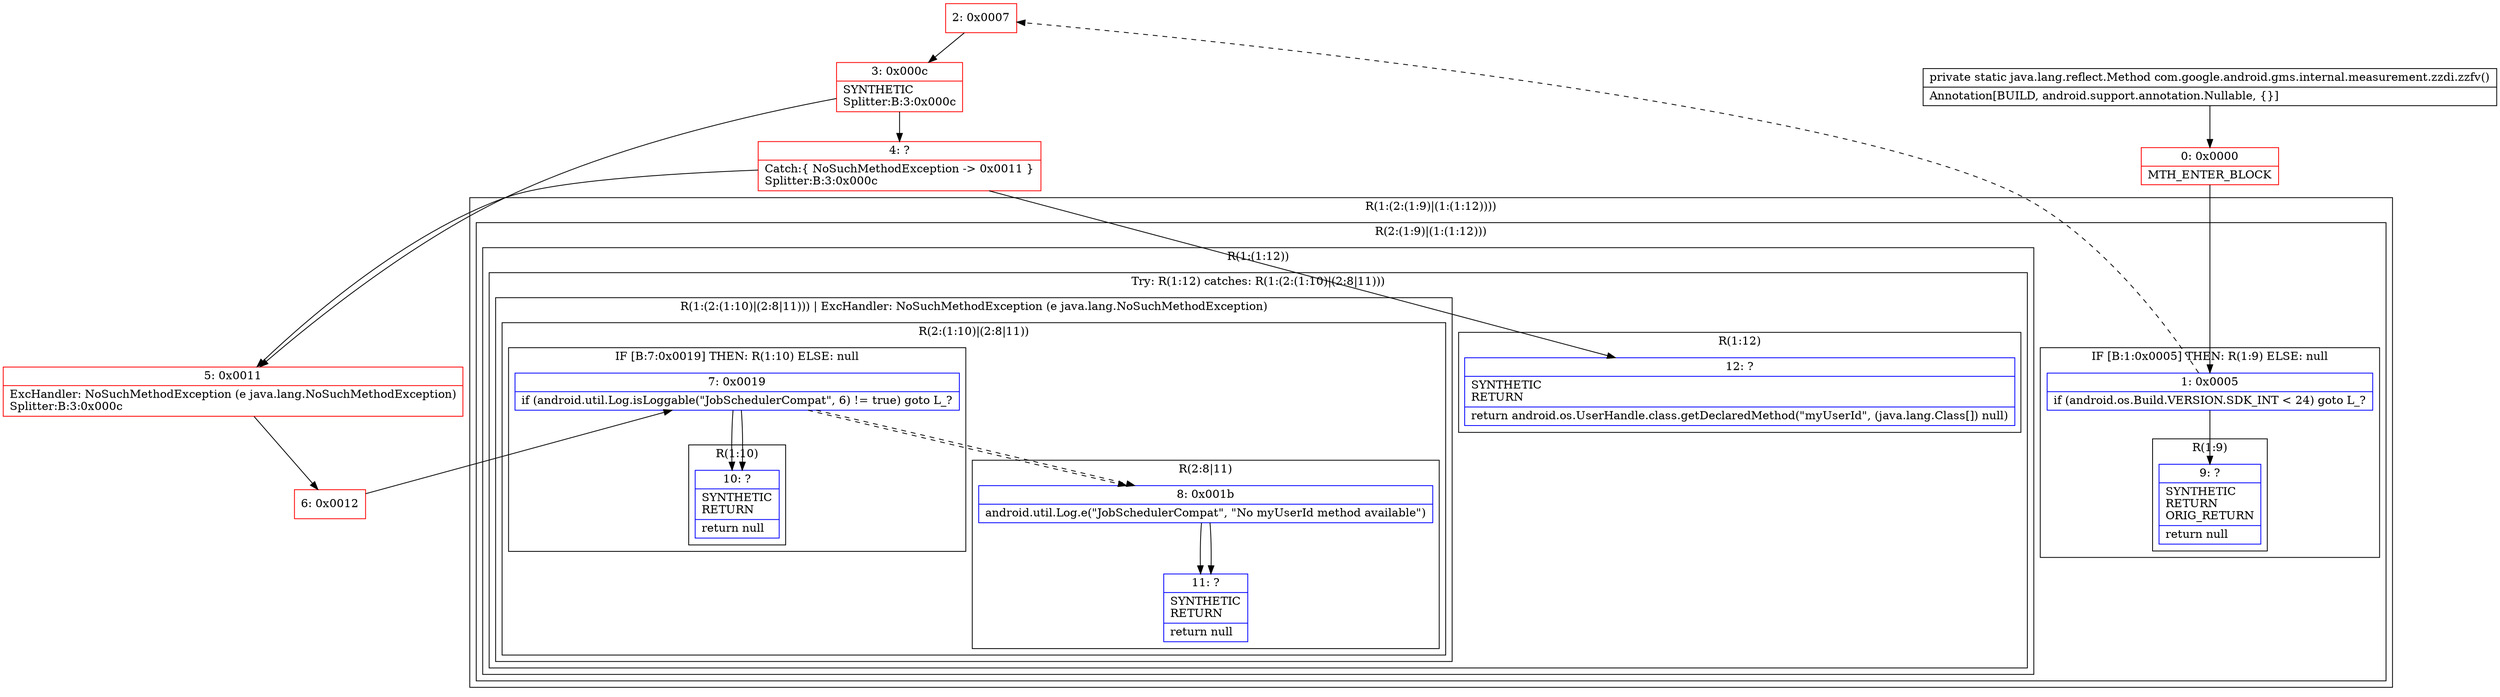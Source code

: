 digraph "CFG forcom.google.android.gms.internal.measurement.zzdi.zzfv()Ljava\/lang\/reflect\/Method;" {
subgraph cluster_Region_487544840 {
label = "R(1:(2:(1:9)|(1:(1:12))))";
node [shape=record,color=blue];
subgraph cluster_Region_203621921 {
label = "R(2:(1:9)|(1:(1:12)))";
node [shape=record,color=blue];
subgraph cluster_IfRegion_736503318 {
label = "IF [B:1:0x0005] THEN: R(1:9) ELSE: null";
node [shape=record,color=blue];
Node_1 [shape=record,label="{1\:\ 0x0005|if (android.os.Build.VERSION.SDK_INT \< 24) goto L_?\l}"];
subgraph cluster_Region_967136833 {
label = "R(1:9)";
node [shape=record,color=blue];
Node_9 [shape=record,label="{9\:\ ?|SYNTHETIC\lRETURN\lORIG_RETURN\l|return null\l}"];
}
}
subgraph cluster_Region_1586337381 {
label = "R(1:(1:12))";
node [shape=record,color=blue];
subgraph cluster_TryCatchRegion_1242268059 {
label = "Try: R(1:12) catches: R(1:(2:(1:10)|(2:8|11)))";
node [shape=record,color=blue];
subgraph cluster_Region_1355274330 {
label = "R(1:12)";
node [shape=record,color=blue];
Node_12 [shape=record,label="{12\:\ ?|SYNTHETIC\lRETURN\l|return android.os.UserHandle.class.getDeclaredMethod(\"myUserId\", (java.lang.Class[]) null)\l}"];
}
subgraph cluster_Region_1128500061 {
label = "R(1:(2:(1:10)|(2:8|11))) | ExcHandler: NoSuchMethodException (e java.lang.NoSuchMethodException)\l";
node [shape=record,color=blue];
subgraph cluster_Region_1901003758 {
label = "R(2:(1:10)|(2:8|11))";
node [shape=record,color=blue];
subgraph cluster_IfRegion_1742623493 {
label = "IF [B:7:0x0019] THEN: R(1:10) ELSE: null";
node [shape=record,color=blue];
Node_7 [shape=record,label="{7\:\ 0x0019|if (android.util.Log.isLoggable(\"JobSchedulerCompat\", 6) != true) goto L_?\l}"];
subgraph cluster_Region_154485420 {
label = "R(1:10)";
node [shape=record,color=blue];
Node_10 [shape=record,label="{10\:\ ?|SYNTHETIC\lRETURN\l|return null\l}"];
}
}
subgraph cluster_Region_1450391988 {
label = "R(2:8|11)";
node [shape=record,color=blue];
Node_8 [shape=record,label="{8\:\ 0x001b|android.util.Log.e(\"JobSchedulerCompat\", \"No myUserId method available\")\l}"];
Node_11 [shape=record,label="{11\:\ ?|SYNTHETIC\lRETURN\l|return null\l}"];
}
}
}
}
}
}
}
subgraph cluster_Region_1128500061 {
label = "R(1:(2:(1:10)|(2:8|11))) | ExcHandler: NoSuchMethodException (e java.lang.NoSuchMethodException)\l";
node [shape=record,color=blue];
subgraph cluster_Region_1901003758 {
label = "R(2:(1:10)|(2:8|11))";
node [shape=record,color=blue];
subgraph cluster_IfRegion_1742623493 {
label = "IF [B:7:0x0019] THEN: R(1:10) ELSE: null";
node [shape=record,color=blue];
Node_7 [shape=record,label="{7\:\ 0x0019|if (android.util.Log.isLoggable(\"JobSchedulerCompat\", 6) != true) goto L_?\l}"];
subgraph cluster_Region_154485420 {
label = "R(1:10)";
node [shape=record,color=blue];
Node_10 [shape=record,label="{10\:\ ?|SYNTHETIC\lRETURN\l|return null\l}"];
}
}
subgraph cluster_Region_1450391988 {
label = "R(2:8|11)";
node [shape=record,color=blue];
Node_8 [shape=record,label="{8\:\ 0x001b|android.util.Log.e(\"JobSchedulerCompat\", \"No myUserId method available\")\l}"];
Node_11 [shape=record,label="{11\:\ ?|SYNTHETIC\lRETURN\l|return null\l}"];
}
}
}
Node_0 [shape=record,color=red,label="{0\:\ 0x0000|MTH_ENTER_BLOCK\l}"];
Node_2 [shape=record,color=red,label="{2\:\ 0x0007}"];
Node_3 [shape=record,color=red,label="{3\:\ 0x000c|SYNTHETIC\lSplitter:B:3:0x000c\l}"];
Node_4 [shape=record,color=red,label="{4\:\ ?|Catch:\{ NoSuchMethodException \-\> 0x0011 \}\lSplitter:B:3:0x000c\l}"];
Node_5 [shape=record,color=red,label="{5\:\ 0x0011|ExcHandler: NoSuchMethodException (e java.lang.NoSuchMethodException)\lSplitter:B:3:0x000c\l}"];
Node_6 [shape=record,color=red,label="{6\:\ 0x0012}"];
MethodNode[shape=record,label="{private static java.lang.reflect.Method com.google.android.gms.internal.measurement.zzdi.zzfv()  | Annotation[BUILD, android.support.annotation.Nullable, \{\}]\l}"];
MethodNode -> Node_0;
Node_1 -> Node_2[style=dashed];
Node_1 -> Node_9;
Node_7 -> Node_8[style=dashed];
Node_7 -> Node_10;
Node_8 -> Node_11;
Node_7 -> Node_8[style=dashed];
Node_7 -> Node_10;
Node_8 -> Node_11;
Node_0 -> Node_1;
Node_2 -> Node_3;
Node_3 -> Node_4;
Node_3 -> Node_5;
Node_4 -> Node_5;
Node_4 -> Node_12;
Node_5 -> Node_6;
Node_6 -> Node_7;
}

